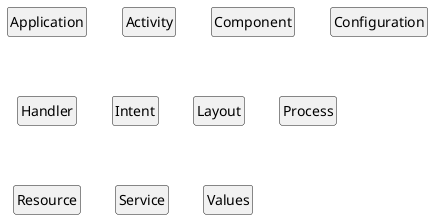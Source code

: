 @startuml
'-----------------
hide members
hide circle
'show methods
'-----------------
	class Application
	class Activity
	class Component
	class Configuration
	class Handler
	class Intent
	class Layout
	class Process
	class Resource
	class Service
	class Values
@enduml
	
